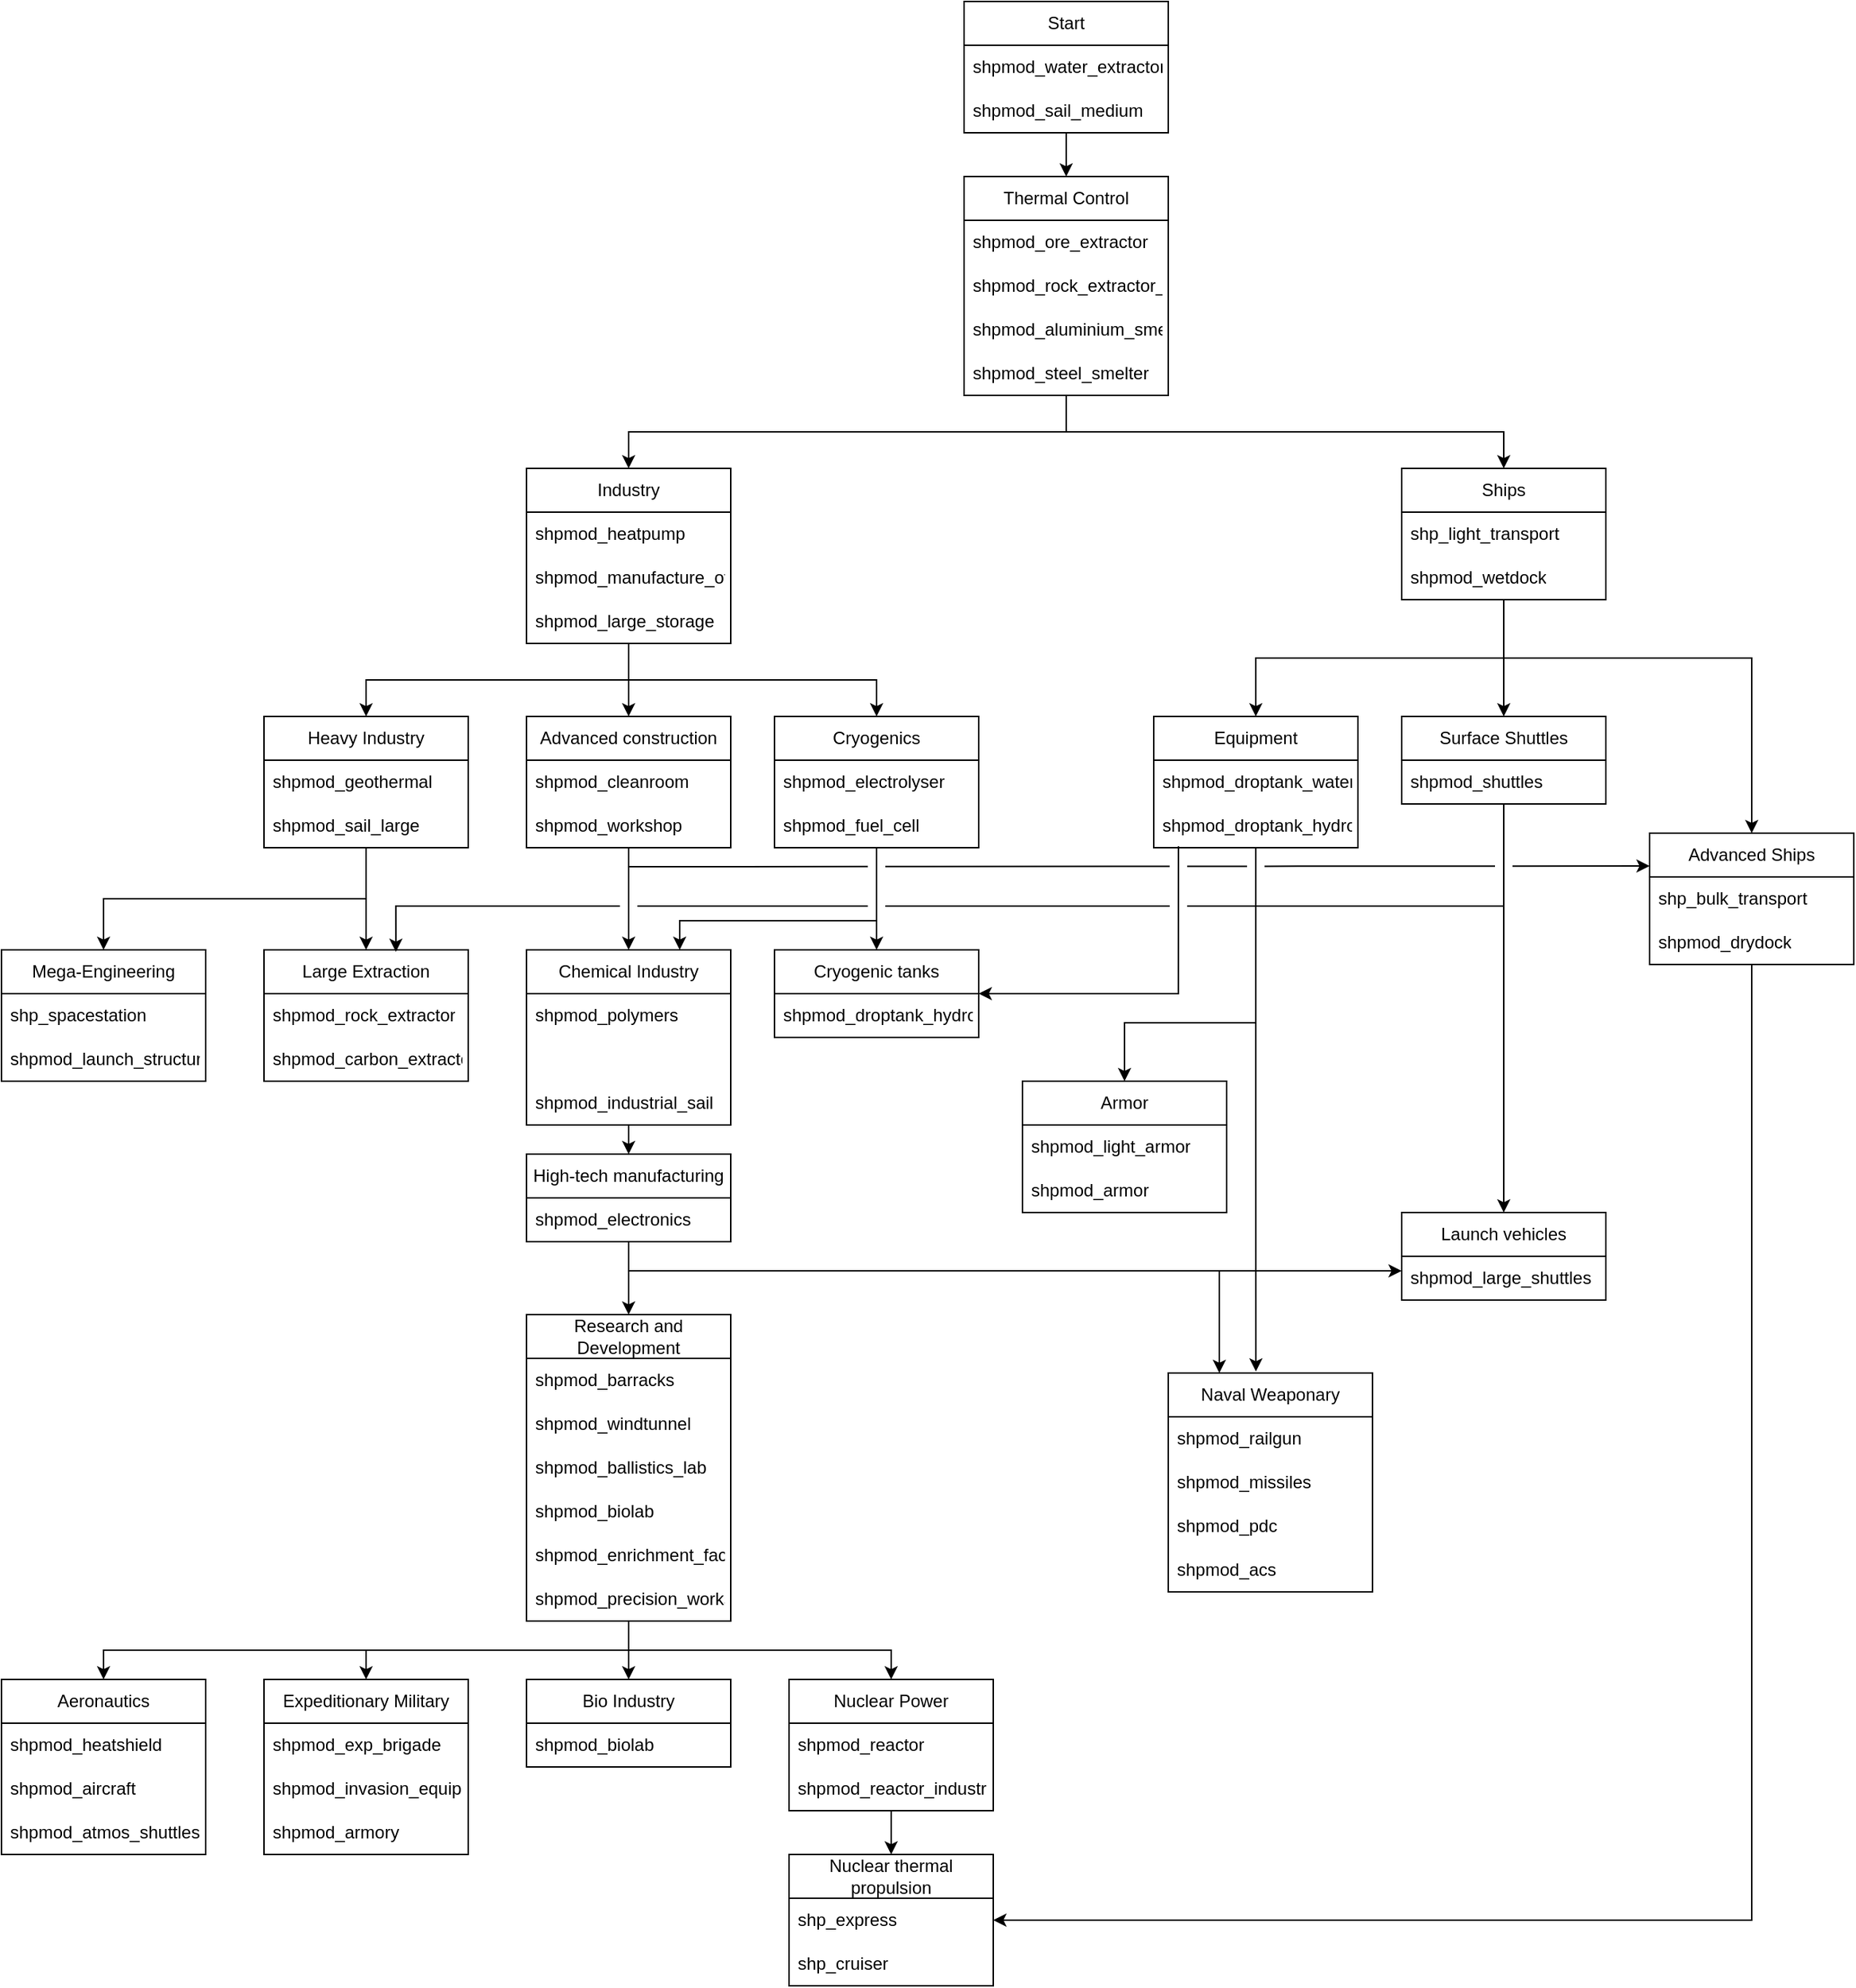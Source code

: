 <mxfile version="24.7.8">
  <diagram name="Page-1" id="sICohbgbsp6g4xrvPl1Z">
    <mxGraphModel dx="772" dy="790" grid="1" gridSize="10" guides="1" tooltips="1" connect="1" arrows="1" fold="1" page="1" pageScale="1" pageWidth="1654" pageHeight="2336" math="0" shadow="0">
      <root>
        <mxCell id="0" />
        <mxCell id="1" parent="0" />
        <mxCell id="keFB2HzAeQSh-l3yCjFL-50" style="edgeStyle=orthogonalEdgeStyle;rounded=0;orthogonalLoop=1;jettySize=auto;html=1;exitX=0.5;exitY=1;exitDx=0;exitDy=0;entryX=0.5;entryY=0;entryDx=0;entryDy=0;" parent="1" source="keFB2HzAeQSh-l3yCjFL-22" target="keFB2HzAeQSh-l3yCjFL-46" edge="1">
          <mxGeometry relative="1" as="geometry" />
        </mxCell>
        <mxCell id="keFB2HzAeQSh-l3yCjFL-109" style="edgeStyle=orthogonalEdgeStyle;rounded=0;orthogonalLoop=1;jettySize=auto;html=1;exitX=0.5;exitY=1;exitDx=0;exitDy=0;entryX=0.75;entryY=0;entryDx=0;entryDy=0;" parent="1" source="keFB2HzAeQSh-l3yCjFL-22" target="keFB2HzAeQSh-l3yCjFL-90" edge="1">
          <mxGeometry relative="1" as="geometry">
            <Array as="points">
              <mxPoint x="760" y="710" />
              <mxPoint x="625" y="710" />
            </Array>
          </mxGeometry>
        </mxCell>
        <mxCell id="keFB2HzAeQSh-l3yCjFL-81" style="edgeStyle=orthogonalEdgeStyle;rounded=0;orthogonalLoop=1;jettySize=auto;html=1;exitX=0.5;exitY=1;exitDx=0;exitDy=0;entryX=0.5;entryY=0;entryDx=0;entryDy=0;" parent="1" source="keFB2HzAeQSh-l3yCjFL-42" target="keFB2HzAeQSh-l3yCjFL-77" edge="1">
          <mxGeometry relative="1" as="geometry" />
        </mxCell>
        <mxCell id="keFB2HzAeQSh-l3yCjFL-52" style="edgeStyle=orthogonalEdgeStyle;rounded=0;orthogonalLoop=1;jettySize=auto;html=1;exitX=0.121;exitY=0.967;exitDx=0;exitDy=0;entryX=1;entryY=0.5;entryDx=0;entryDy=0;jumpStyle=gap;jumpSize=12;exitPerimeter=0;" parent="1" source="keFB2HzAeQSh-l3yCjFL-40" target="keFB2HzAeQSh-l3yCjFL-46" edge="1">
          <mxGeometry relative="1" as="geometry" />
        </mxCell>
        <mxCell id="keFB2HzAeQSh-l3yCjFL-80" style="edgeStyle=orthogonalEdgeStyle;rounded=0;orthogonalLoop=1;jettySize=auto;html=1;exitX=0.5;exitY=1;exitDx=0;exitDy=0;entryX=0.429;entryY=-0.007;entryDx=0;entryDy=0;entryPerimeter=0;" parent="1" source="keFB2HzAeQSh-l3yCjFL-37" target="keFB2HzAeQSh-l3yCjFL-67" edge="1">
          <mxGeometry relative="1" as="geometry" />
        </mxCell>
        <mxCell id="keFB2HzAeQSh-l3yCjFL-20" style="edgeStyle=orthogonalEdgeStyle;rounded=0;orthogonalLoop=1;jettySize=auto;html=1;exitX=0.5;exitY=1;exitDx=0;exitDy=0;entryX=0.5;entryY=0;entryDx=0;entryDy=0;" parent="1" source="keFB2HzAeQSh-l3yCjFL-2" target="keFB2HzAeQSh-l3yCjFL-11" edge="1">
          <mxGeometry relative="1" as="geometry" />
        </mxCell>
        <mxCell id="keFB2HzAeQSh-l3yCjFL-21" style="edgeStyle=orthogonalEdgeStyle;rounded=0;orthogonalLoop=1;jettySize=auto;html=1;exitX=0.5;exitY=1;exitDx=0;exitDy=0;entryX=0.5;entryY=0;entryDx=0;entryDy=0;" parent="1" source="keFB2HzAeQSh-l3yCjFL-2" target="keFB2HzAeQSh-l3yCjFL-16" edge="1">
          <mxGeometry relative="1" as="geometry" />
        </mxCell>
        <mxCell id="keFB2HzAeQSh-l3yCjFL-2" value="&lt;div&gt;Thermal Control&lt;/div&gt;" style="swimlane;fontStyle=0;childLayout=stackLayout;horizontal=1;startSize=30;horizontalStack=0;resizeParent=1;resizeParentMax=0;resizeLast=0;collapsible=1;marginBottom=0;whiteSpace=wrap;html=1;" parent="1" vertex="1">
          <mxGeometry x="820" y="200" width="140" height="150" as="geometry" />
        </mxCell>
        <mxCell id="keFB2HzAeQSh-l3yCjFL-3" value="shpmod_ore_extractor" style="text;strokeColor=none;fillColor=none;align=left;verticalAlign=middle;spacingLeft=4;spacingRight=4;overflow=hidden;points=[[0,0.5],[1,0.5]];portConstraint=eastwest;rotatable=0;whiteSpace=wrap;html=1;" parent="keFB2HzAeQSh-l3yCjFL-2" vertex="1">
          <mxGeometry y="30" width="140" height="30" as="geometry" />
        </mxCell>
        <mxCell id="keFB2HzAeQSh-l3yCjFL-4" value="shpmod_rock_extractor_primitive" style="text;strokeColor=none;fillColor=none;align=left;verticalAlign=middle;spacingLeft=4;spacingRight=4;overflow=hidden;points=[[0,0.5],[1,0.5]];portConstraint=eastwest;rotatable=0;whiteSpace=wrap;html=1;" parent="keFB2HzAeQSh-l3yCjFL-2" vertex="1">
          <mxGeometry y="60" width="140" height="30" as="geometry" />
        </mxCell>
        <mxCell id="keFB2HzAeQSh-l3yCjFL-5" value="shpmod_aluminium_smelter" style="text;strokeColor=none;fillColor=none;align=left;verticalAlign=middle;spacingLeft=4;spacingRight=4;overflow=hidden;points=[[0,0.5],[1,0.5]];portConstraint=eastwest;rotatable=0;whiteSpace=wrap;html=1;" parent="keFB2HzAeQSh-l3yCjFL-2" vertex="1">
          <mxGeometry y="90" width="140" height="30" as="geometry" />
        </mxCell>
        <mxCell id="keFB2HzAeQSh-l3yCjFL-15" value="shpmod_steel_smelter" style="text;strokeColor=none;fillColor=none;align=left;verticalAlign=middle;spacingLeft=4;spacingRight=4;overflow=hidden;points=[[0,0.5],[1,0.5]];portConstraint=eastwest;rotatable=0;whiteSpace=wrap;html=1;" parent="keFB2HzAeQSh-l3yCjFL-2" vertex="1">
          <mxGeometry y="120" width="140" height="30" as="geometry" />
        </mxCell>
        <mxCell id="keFB2HzAeQSh-l3yCjFL-10" style="edgeStyle=orthogonalEdgeStyle;rounded=0;orthogonalLoop=1;jettySize=auto;html=1;exitX=0.5;exitY=1;exitDx=0;exitDy=0;entryX=0.5;entryY=0;entryDx=0;entryDy=0;" parent="1" source="keFB2HzAeQSh-l3yCjFL-6" target="keFB2HzAeQSh-l3yCjFL-2" edge="1">
          <mxGeometry relative="1" as="geometry" />
        </mxCell>
        <mxCell id="keFB2HzAeQSh-l3yCjFL-6" value="Start" style="swimlane;fontStyle=0;childLayout=stackLayout;horizontal=1;startSize=30;horizontalStack=0;resizeParent=1;resizeParentMax=0;resizeLast=0;collapsible=1;marginBottom=0;whiteSpace=wrap;html=1;" parent="1" vertex="1">
          <mxGeometry x="820" y="80" width="140" height="90" as="geometry" />
        </mxCell>
        <mxCell id="keFB2HzAeQSh-l3yCjFL-7" value="shpmod_water_extractor" style="text;strokeColor=none;fillColor=none;align=left;verticalAlign=middle;spacingLeft=4;spacingRight=4;overflow=hidden;points=[[0,0.5],[1,0.5]];portConstraint=eastwest;rotatable=0;whiteSpace=wrap;html=1;" parent="keFB2HzAeQSh-l3yCjFL-6" vertex="1">
          <mxGeometry y="30" width="140" height="30" as="geometry" />
        </mxCell>
        <mxCell id="keFB2HzAeQSh-l3yCjFL-8" value="shpmod_sail_medium" style="text;strokeColor=none;fillColor=none;align=left;verticalAlign=middle;spacingLeft=4;spacingRight=4;overflow=hidden;points=[[0,0.5],[1,0.5]];portConstraint=eastwest;rotatable=0;whiteSpace=wrap;html=1;" parent="keFB2HzAeQSh-l3yCjFL-6" vertex="1">
          <mxGeometry y="60" width="140" height="30" as="geometry" />
        </mxCell>
        <mxCell id="keFB2HzAeQSh-l3yCjFL-26" style="edgeStyle=orthogonalEdgeStyle;rounded=0;orthogonalLoop=1;jettySize=auto;html=1;exitX=0.5;exitY=1;exitDx=0;exitDy=0;entryX=0.5;entryY=0;entryDx=0;entryDy=0;" parent="1" source="keFB2HzAeQSh-l3yCjFL-11" target="keFB2HzAeQSh-l3yCjFL-22" edge="1">
          <mxGeometry relative="1" as="geometry" />
        </mxCell>
        <mxCell id="keFB2HzAeQSh-l3yCjFL-31" style="edgeStyle=orthogonalEdgeStyle;rounded=0;orthogonalLoop=1;jettySize=auto;html=1;exitX=0.5;exitY=1;exitDx=0;exitDy=0;entryX=0.5;entryY=0;entryDx=0;entryDy=0;" parent="1" source="keFB2HzAeQSh-l3yCjFL-11" target="keFB2HzAeQSh-l3yCjFL-27" edge="1">
          <mxGeometry relative="1" as="geometry" />
        </mxCell>
        <mxCell id="keFB2HzAeQSh-l3yCjFL-36" style="edgeStyle=orthogonalEdgeStyle;rounded=0;orthogonalLoop=1;jettySize=auto;html=1;exitX=0.5;exitY=1;exitDx=0;exitDy=0;entryX=0.5;entryY=0;entryDx=0;entryDy=0;" parent="1" source="keFB2HzAeQSh-l3yCjFL-11" target="keFB2HzAeQSh-l3yCjFL-32" edge="1">
          <mxGeometry relative="1" as="geometry" />
        </mxCell>
        <mxCell id="keFB2HzAeQSh-l3yCjFL-11" value="Industry" style="swimlane;fontStyle=0;childLayout=stackLayout;horizontal=1;startSize=30;horizontalStack=0;resizeParent=1;resizeParentMax=0;resizeLast=0;collapsible=1;marginBottom=0;whiteSpace=wrap;html=1;" parent="1" vertex="1">
          <mxGeometry x="520" y="400" width="140" height="120" as="geometry" />
        </mxCell>
        <mxCell id="keFB2HzAeQSh-l3yCjFL-12" value="shpmod_heatpump" style="text;strokeColor=none;fillColor=none;align=left;verticalAlign=middle;spacingLeft=4;spacingRight=4;overflow=hidden;points=[[0,0.5],[1,0.5]];portConstraint=eastwest;rotatable=0;whiteSpace=wrap;html=1;" parent="keFB2HzAeQSh-l3yCjFL-11" vertex="1">
          <mxGeometry y="30" width="140" height="30" as="geometry" />
        </mxCell>
        <mxCell id="keFB2HzAeQSh-l3yCjFL-13" value="shpmod_manufacture_offices" style="text;strokeColor=none;fillColor=none;align=left;verticalAlign=middle;spacingLeft=4;spacingRight=4;overflow=hidden;points=[[0,0.5],[1,0.5]];portConstraint=eastwest;rotatable=0;whiteSpace=wrap;html=1;" parent="keFB2HzAeQSh-l3yCjFL-11" vertex="1">
          <mxGeometry y="60" width="140" height="30" as="geometry" />
        </mxCell>
        <mxCell id="keFB2HzAeQSh-l3yCjFL-14" value="shpmod_large_storage" style="text;strokeColor=none;fillColor=none;align=left;verticalAlign=middle;spacingLeft=4;spacingRight=4;overflow=hidden;points=[[0,0.5],[1,0.5]];portConstraint=eastwest;rotatable=0;whiteSpace=wrap;html=1;" parent="keFB2HzAeQSh-l3yCjFL-11" vertex="1">
          <mxGeometry y="90" width="140" height="30" as="geometry" />
        </mxCell>
        <mxCell id="keFB2HzAeQSh-l3yCjFL-41" style="edgeStyle=orthogonalEdgeStyle;rounded=0;orthogonalLoop=1;jettySize=auto;html=1;exitX=0.5;exitY=1;exitDx=0;exitDy=0;entryX=0.5;entryY=0;entryDx=0;entryDy=0;" parent="1" source="keFB2HzAeQSh-l3yCjFL-16" target="keFB2HzAeQSh-l3yCjFL-37" edge="1">
          <mxGeometry relative="1" as="geometry" />
        </mxCell>
        <mxCell id="keFB2HzAeQSh-l3yCjFL-45" style="edgeStyle=orthogonalEdgeStyle;rounded=0;orthogonalLoop=1;jettySize=auto;html=1;exitX=0.5;exitY=1;exitDx=0;exitDy=0;entryX=0.5;entryY=0;entryDx=0;entryDy=0;" parent="1" source="keFB2HzAeQSh-l3yCjFL-16" target="keFB2HzAeQSh-l3yCjFL-42" edge="1">
          <mxGeometry relative="1" as="geometry" />
        </mxCell>
        <mxCell id="keFB2HzAeQSh-l3yCjFL-56" style="edgeStyle=orthogonalEdgeStyle;rounded=0;orthogonalLoop=1;jettySize=auto;html=1;exitX=0.5;exitY=1;exitDx=0;exitDy=0;entryX=0.5;entryY=0;entryDx=0;entryDy=0;" parent="1" source="keFB2HzAeQSh-l3yCjFL-16" target="keFB2HzAeQSh-l3yCjFL-53" edge="1">
          <mxGeometry relative="1" as="geometry">
            <Array as="points">
              <mxPoint x="1190" y="530" />
              <mxPoint x="1360" y="530" />
            </Array>
          </mxGeometry>
        </mxCell>
        <mxCell id="keFB2HzAeQSh-l3yCjFL-16" value="Ships" style="swimlane;fontStyle=0;childLayout=stackLayout;horizontal=1;startSize=30;horizontalStack=0;resizeParent=1;resizeParentMax=0;resizeLast=0;collapsible=1;marginBottom=0;whiteSpace=wrap;html=1;" parent="1" vertex="1">
          <mxGeometry x="1120" y="400" width="140" height="90" as="geometry" />
        </mxCell>
        <mxCell id="keFB2HzAeQSh-l3yCjFL-17" value="shp_light_transport" style="text;strokeColor=none;fillColor=none;align=left;verticalAlign=middle;spacingLeft=4;spacingRight=4;overflow=hidden;points=[[0,0.5],[1,0.5]];portConstraint=eastwest;rotatable=0;whiteSpace=wrap;html=1;" parent="keFB2HzAeQSh-l3yCjFL-16" vertex="1">
          <mxGeometry y="30" width="140" height="30" as="geometry" />
        </mxCell>
        <mxCell id="keFB2HzAeQSh-l3yCjFL-18" value="shpmod_wetdock" style="text;strokeColor=none;fillColor=none;align=left;verticalAlign=middle;spacingLeft=4;spacingRight=4;overflow=hidden;points=[[0,0.5],[1,0.5]];portConstraint=eastwest;rotatable=0;whiteSpace=wrap;html=1;" parent="keFB2HzAeQSh-l3yCjFL-16" vertex="1">
          <mxGeometry y="60" width="140" height="30" as="geometry" />
        </mxCell>
        <mxCell id="keFB2HzAeQSh-l3yCjFL-22" value="Cryogenics" style="swimlane;fontStyle=0;childLayout=stackLayout;horizontal=1;startSize=30;horizontalStack=0;resizeParent=1;resizeParentMax=0;resizeLast=0;collapsible=1;marginBottom=0;whiteSpace=wrap;html=1;" parent="1" vertex="1">
          <mxGeometry x="690" y="570" width="140" height="90" as="geometry" />
        </mxCell>
        <mxCell id="keFB2HzAeQSh-l3yCjFL-23" value="shpmod_electrolyser" style="text;strokeColor=none;fillColor=none;align=left;verticalAlign=middle;spacingLeft=4;spacingRight=4;overflow=hidden;points=[[0,0.5],[1,0.5]];portConstraint=eastwest;rotatable=0;whiteSpace=wrap;html=1;" parent="keFB2HzAeQSh-l3yCjFL-22" vertex="1">
          <mxGeometry y="30" width="140" height="30" as="geometry" />
        </mxCell>
        <mxCell id="keFB2HzAeQSh-l3yCjFL-24" value="shpmod_fuel_cell" style="text;strokeColor=none;fillColor=none;align=left;verticalAlign=middle;spacingLeft=4;spacingRight=4;overflow=hidden;points=[[0,0.5],[1,0.5]];portConstraint=eastwest;rotatable=0;whiteSpace=wrap;html=1;" parent="keFB2HzAeQSh-l3yCjFL-22" vertex="1">
          <mxGeometry y="60" width="140" height="30" as="geometry" />
        </mxCell>
        <mxCell id="keFB2HzAeQSh-l3yCjFL-95" style="edgeStyle=orthogonalEdgeStyle;rounded=0;orthogonalLoop=1;jettySize=auto;html=1;exitX=0.5;exitY=1;exitDx=0;exitDy=0;" parent="1" source="keFB2HzAeQSh-l3yCjFL-27" target="keFB2HzAeQSh-l3yCjFL-90" edge="1">
          <mxGeometry relative="1" as="geometry" />
        </mxCell>
        <mxCell id="keFB2HzAeQSh-l3yCjFL-110" style="edgeStyle=orthogonalEdgeStyle;rounded=0;orthogonalLoop=1;jettySize=auto;html=1;exitX=0.5;exitY=1;exitDx=0;exitDy=0;entryX=0;entryY=0.25;entryDx=0;entryDy=0;jumpSize=12;jumpStyle=gap;" parent="1" source="keFB2HzAeQSh-l3yCjFL-27" target="keFB2HzAeQSh-l3yCjFL-53" edge="1">
          <mxGeometry relative="1" as="geometry">
            <Array as="points">
              <mxPoint x="590" y="673" />
              <mxPoint x="975" y="673" />
            </Array>
          </mxGeometry>
        </mxCell>
        <mxCell id="keFB2HzAeQSh-l3yCjFL-27" value="Advanced construction" style="swimlane;fontStyle=0;childLayout=stackLayout;horizontal=1;startSize=30;horizontalStack=0;resizeParent=1;resizeParentMax=0;resizeLast=0;collapsible=1;marginBottom=0;whiteSpace=wrap;html=1;" parent="1" vertex="1">
          <mxGeometry x="520" y="570" width="140" height="90" as="geometry" />
        </mxCell>
        <mxCell id="keFB2HzAeQSh-l3yCjFL-28" value="shpmod_cleanroom" style="text;strokeColor=none;fillColor=none;align=left;verticalAlign=middle;spacingLeft=4;spacingRight=4;overflow=hidden;points=[[0,0.5],[1,0.5]];portConstraint=eastwest;rotatable=0;whiteSpace=wrap;html=1;" parent="keFB2HzAeQSh-l3yCjFL-27" vertex="1">
          <mxGeometry y="30" width="140" height="30" as="geometry" />
        </mxCell>
        <mxCell id="keFB2HzAeQSh-l3yCjFL-29" value="shpmod_workshop" style="text;strokeColor=none;fillColor=none;align=left;verticalAlign=middle;spacingLeft=4;spacingRight=4;overflow=hidden;points=[[0,0.5],[1,0.5]];portConstraint=eastwest;rotatable=0;whiteSpace=wrap;html=1;" parent="keFB2HzAeQSh-l3yCjFL-27" vertex="1">
          <mxGeometry y="60" width="140" height="30" as="geometry" />
        </mxCell>
        <mxCell id="keFB2HzAeQSh-l3yCjFL-102" style="edgeStyle=orthogonalEdgeStyle;rounded=0;orthogonalLoop=1;jettySize=auto;html=1;exitX=0.5;exitY=1;exitDx=0;exitDy=0;entryX=0.5;entryY=0;entryDx=0;entryDy=0;" parent="1" source="keFB2HzAeQSh-l3yCjFL-32" target="keFB2HzAeQSh-l3yCjFL-99" edge="1">
          <mxGeometry relative="1" as="geometry" />
        </mxCell>
        <mxCell id="keFB2HzAeQSh-l3yCjFL-106" style="edgeStyle=orthogonalEdgeStyle;rounded=0;orthogonalLoop=1;jettySize=auto;html=1;exitX=0.5;exitY=1;exitDx=0;exitDy=0;entryX=0.5;entryY=0;entryDx=0;entryDy=0;" parent="1" source="keFB2HzAeQSh-l3yCjFL-32" target="keFB2HzAeQSh-l3yCjFL-103" edge="1">
          <mxGeometry relative="1" as="geometry" />
        </mxCell>
        <mxCell id="keFB2HzAeQSh-l3yCjFL-32" value="Heavy Industry" style="swimlane;fontStyle=0;childLayout=stackLayout;horizontal=1;startSize=30;horizontalStack=0;resizeParent=1;resizeParentMax=0;resizeLast=0;collapsible=1;marginBottom=0;whiteSpace=wrap;html=1;" parent="1" vertex="1">
          <mxGeometry x="340" y="570" width="140" height="90" as="geometry" />
        </mxCell>
        <mxCell id="keFB2HzAeQSh-l3yCjFL-33" value="shpmod_geothermal" style="text;strokeColor=none;fillColor=none;align=left;verticalAlign=middle;spacingLeft=4;spacingRight=4;overflow=hidden;points=[[0,0.5],[1,0.5]];portConstraint=eastwest;rotatable=0;whiteSpace=wrap;html=1;" parent="keFB2HzAeQSh-l3yCjFL-32" vertex="1">
          <mxGeometry y="30" width="140" height="30" as="geometry" />
        </mxCell>
        <mxCell id="keFB2HzAeQSh-l3yCjFL-34" value="shpmod_sail_large" style="text;strokeColor=none;fillColor=none;align=left;verticalAlign=middle;spacingLeft=4;spacingRight=4;overflow=hidden;points=[[0,0.5],[1,0.5]];portConstraint=eastwest;rotatable=0;whiteSpace=wrap;html=1;" parent="keFB2HzAeQSh-l3yCjFL-32" vertex="1">
          <mxGeometry y="60" width="140" height="30" as="geometry" />
        </mxCell>
        <mxCell id="keFB2HzAeQSh-l3yCjFL-37" value="Equipment" style="swimlane;fontStyle=0;childLayout=stackLayout;horizontal=1;startSize=30;horizontalStack=0;resizeParent=1;resizeParentMax=0;resizeLast=0;collapsible=1;marginBottom=0;whiteSpace=wrap;html=1;" parent="1" vertex="1">
          <mxGeometry x="950" y="570" width="140" height="90" as="geometry">
            <mxRectangle x="610" y="590" width="100" height="30" as="alternateBounds" />
          </mxGeometry>
        </mxCell>
        <mxCell id="keFB2HzAeQSh-l3yCjFL-38" value="shpmod_droptank_water" style="text;strokeColor=none;fillColor=none;align=left;verticalAlign=middle;spacingLeft=4;spacingRight=4;overflow=hidden;points=[[0,0.5],[1,0.5]];portConstraint=eastwest;rotatable=0;whiteSpace=wrap;html=1;" parent="keFB2HzAeQSh-l3yCjFL-37" vertex="1">
          <mxGeometry y="30" width="140" height="30" as="geometry" />
        </mxCell>
        <mxCell id="keFB2HzAeQSh-l3yCjFL-40" value="shpmod_droptank_hydrogen" style="text;strokeColor=none;fillColor=none;align=left;verticalAlign=middle;spacingLeft=4;spacingRight=4;overflow=hidden;points=[[0,0.5],[1,0.5]];portConstraint=eastwest;rotatable=0;whiteSpace=wrap;html=1;" parent="keFB2HzAeQSh-l3yCjFL-37" vertex="1">
          <mxGeometry y="60" width="140" height="30" as="geometry" />
        </mxCell>
        <mxCell id="keFB2HzAeQSh-l3yCjFL-42" value="Surface Shuttles" style="swimlane;fontStyle=0;childLayout=stackLayout;horizontal=1;startSize=30;horizontalStack=0;resizeParent=1;resizeParentMax=0;resizeLast=0;collapsible=1;marginBottom=0;whiteSpace=wrap;html=1;" parent="1" vertex="1">
          <mxGeometry x="1120" y="570" width="140" height="60" as="geometry" />
        </mxCell>
        <mxCell id="keFB2HzAeQSh-l3yCjFL-43" value="shpmod_shuttles" style="text;strokeColor=none;fillColor=none;align=left;verticalAlign=middle;spacingLeft=4;spacingRight=4;overflow=hidden;points=[[0,0.5],[1,0.5]];portConstraint=eastwest;rotatable=0;whiteSpace=wrap;html=1;" parent="keFB2HzAeQSh-l3yCjFL-42" vertex="1">
          <mxGeometry y="30" width="140" height="30" as="geometry" />
        </mxCell>
        <mxCell id="keFB2HzAeQSh-l3yCjFL-46" value="Cryogenic tanks" style="swimlane;fontStyle=0;childLayout=stackLayout;horizontal=1;startSize=30;horizontalStack=0;resizeParent=1;resizeParentMax=0;resizeLast=0;collapsible=1;marginBottom=0;whiteSpace=wrap;html=1;" parent="1" vertex="1">
          <mxGeometry x="690" y="730" width="140" height="60" as="geometry" />
        </mxCell>
        <mxCell id="keFB2HzAeQSh-l3yCjFL-49" value="shpmod_droptank_hydrogen" style="text;strokeColor=none;fillColor=none;align=left;verticalAlign=middle;spacingLeft=4;spacingRight=4;overflow=hidden;points=[[0,0.5],[1,0.5]];portConstraint=eastwest;rotatable=0;whiteSpace=wrap;html=1;" parent="keFB2HzAeQSh-l3yCjFL-46" vertex="1">
          <mxGeometry y="30" width="140" height="30" as="geometry" />
        </mxCell>
        <mxCell id="keFB2HzAeQSh-l3yCjFL-137" style="edgeStyle=orthogonalEdgeStyle;rounded=0;orthogonalLoop=1;jettySize=auto;html=1;exitX=0.5;exitY=1;exitDx=0;exitDy=0;entryX=1;entryY=0.5;entryDx=0;entryDy=0;" parent="1" source="keFB2HzAeQSh-l3yCjFL-53" target="keFB2HzAeQSh-l3yCjFL-113" edge="1">
          <mxGeometry relative="1" as="geometry">
            <mxPoint x="1310" y="1071.791" as="targetPoint" />
          </mxGeometry>
        </mxCell>
        <mxCell id="keFB2HzAeQSh-l3yCjFL-53" value="Advanced Ships" style="swimlane;fontStyle=0;childLayout=stackLayout;horizontal=1;startSize=30;horizontalStack=0;resizeParent=1;resizeParentMax=0;resizeLast=0;collapsible=1;marginBottom=0;whiteSpace=wrap;html=1;" parent="1" vertex="1">
          <mxGeometry x="1290" y="650" width="140" height="90" as="geometry" />
        </mxCell>
        <mxCell id="keFB2HzAeQSh-l3yCjFL-54" value="shp_bulk_transport" style="text;strokeColor=none;fillColor=none;align=left;verticalAlign=middle;spacingLeft=4;spacingRight=4;overflow=hidden;points=[[0,0.5],[1,0.5]];portConstraint=eastwest;rotatable=0;whiteSpace=wrap;html=1;" parent="keFB2HzAeQSh-l3yCjFL-53" vertex="1">
          <mxGeometry y="30" width="140" height="30" as="geometry" />
        </mxCell>
        <mxCell id="keFB2HzAeQSh-l3yCjFL-55" value="shpmod_drydock" style="text;strokeColor=none;fillColor=none;align=left;verticalAlign=middle;spacingLeft=4;spacingRight=4;overflow=hidden;points=[[0,0.5],[1,0.5]];portConstraint=eastwest;rotatable=0;whiteSpace=wrap;html=1;" parent="keFB2HzAeQSh-l3yCjFL-53" vertex="1">
          <mxGeometry y="60" width="140" height="30" as="geometry" />
        </mxCell>
        <mxCell id="keFB2HzAeQSh-l3yCjFL-58" value="Aeronautics" style="swimlane;fontStyle=0;childLayout=stackLayout;horizontal=1;startSize=30;horizontalStack=0;resizeParent=1;resizeParentMax=0;resizeLast=0;collapsible=1;marginBottom=0;whiteSpace=wrap;html=1;" parent="1" vertex="1">
          <mxGeometry x="160" y="1230" width="140" height="120" as="geometry" />
        </mxCell>
        <mxCell id="keFB2HzAeQSh-l3yCjFL-59" value="shpmod_heatshield" style="text;strokeColor=none;fillColor=none;align=left;verticalAlign=middle;spacingLeft=4;spacingRight=4;overflow=hidden;points=[[0,0.5],[1,0.5]];portConstraint=eastwest;rotatable=0;whiteSpace=wrap;html=1;" parent="keFB2HzAeQSh-l3yCjFL-58" vertex="1">
          <mxGeometry y="30" width="140" height="30" as="geometry" />
        </mxCell>
        <mxCell id="keFB2HzAeQSh-l3yCjFL-60" value="shpmod_aircraft" style="text;strokeColor=none;fillColor=none;align=left;verticalAlign=middle;spacingLeft=4;spacingRight=4;overflow=hidden;points=[[0,0.5],[1,0.5]];portConstraint=eastwest;rotatable=0;whiteSpace=wrap;html=1;" parent="keFB2HzAeQSh-l3yCjFL-58" vertex="1">
          <mxGeometry y="60" width="140" height="30" as="geometry" />
        </mxCell>
        <mxCell id="keFB2HzAeQSh-l3yCjFL-62" value="shpmod_atmos_shuttles" style="text;strokeColor=none;fillColor=none;align=left;verticalAlign=middle;spacingLeft=4;spacingRight=4;overflow=hidden;points=[[0,0.5],[1,0.5]];portConstraint=eastwest;rotatable=0;whiteSpace=wrap;html=1;" parent="keFB2HzAeQSh-l3yCjFL-58" vertex="1">
          <mxGeometry y="90" width="140" height="30" as="geometry" />
        </mxCell>
        <mxCell id="keFB2HzAeQSh-l3yCjFL-63" value="Expeditionary Military" style="swimlane;fontStyle=0;childLayout=stackLayout;horizontal=1;startSize=30;horizontalStack=0;resizeParent=1;resizeParentMax=0;resizeLast=0;collapsible=1;marginBottom=0;whiteSpace=wrap;html=1;" parent="1" vertex="1">
          <mxGeometry x="340" y="1230" width="140" height="120" as="geometry" />
        </mxCell>
        <mxCell id="keFB2HzAeQSh-l3yCjFL-64" value="shpmod_exp_brigade" style="text;strokeColor=none;fillColor=none;align=left;verticalAlign=middle;spacingLeft=4;spacingRight=4;overflow=hidden;points=[[0,0.5],[1,0.5]];portConstraint=eastwest;rotatable=0;whiteSpace=wrap;html=1;" parent="keFB2HzAeQSh-l3yCjFL-63" vertex="1">
          <mxGeometry y="30" width="140" height="30" as="geometry" />
        </mxCell>
        <mxCell id="keFB2HzAeQSh-l3yCjFL-65" value="shpmod_invasion_equipment" style="text;strokeColor=none;fillColor=none;align=left;verticalAlign=middle;spacingLeft=4;spacingRight=4;overflow=hidden;points=[[0,0.5],[1,0.5]];portConstraint=eastwest;rotatable=0;whiteSpace=wrap;html=1;" parent="keFB2HzAeQSh-l3yCjFL-63" vertex="1">
          <mxGeometry y="60" width="140" height="30" as="geometry" />
        </mxCell>
        <mxCell id="keFB2HzAeQSh-l3yCjFL-66" value="shpmod_armory" style="text;strokeColor=none;fillColor=none;align=left;verticalAlign=middle;spacingLeft=4;spacingRight=4;overflow=hidden;points=[[0,0.5],[1,0.5]];portConstraint=eastwest;rotatable=0;whiteSpace=wrap;html=1;" parent="keFB2HzAeQSh-l3yCjFL-63" vertex="1">
          <mxGeometry y="90" width="140" height="30" as="geometry" />
        </mxCell>
        <mxCell id="keFB2HzAeQSh-l3yCjFL-67" value="Naval Weaponary" style="swimlane;fontStyle=0;childLayout=stackLayout;horizontal=1;startSize=30;horizontalStack=0;resizeParent=1;resizeParentMax=0;resizeLast=0;collapsible=1;marginBottom=0;whiteSpace=wrap;html=1;" parent="1" vertex="1">
          <mxGeometry x="960" y="1020" width="140" height="150" as="geometry" />
        </mxCell>
        <mxCell id="keFB2HzAeQSh-l3yCjFL-68" value="shpmod_railgun" style="text;strokeColor=none;fillColor=none;align=left;verticalAlign=middle;spacingLeft=4;spacingRight=4;overflow=hidden;points=[[0,0.5],[1,0.5]];portConstraint=eastwest;rotatable=0;whiteSpace=wrap;html=1;" parent="keFB2HzAeQSh-l3yCjFL-67" vertex="1">
          <mxGeometry y="30" width="140" height="30" as="geometry" />
        </mxCell>
        <mxCell id="keFB2HzAeQSh-l3yCjFL-69" value="shpmod_missiles" style="text;strokeColor=none;fillColor=none;align=left;verticalAlign=middle;spacingLeft=4;spacingRight=4;overflow=hidden;points=[[0,0.5],[1,0.5]];portConstraint=eastwest;rotatable=0;whiteSpace=wrap;html=1;" parent="keFB2HzAeQSh-l3yCjFL-67" vertex="1">
          <mxGeometry y="60" width="140" height="30" as="geometry" />
        </mxCell>
        <mxCell id="keFB2HzAeQSh-l3yCjFL-70" value="shpmod_pdc" style="text;strokeColor=none;fillColor=none;align=left;verticalAlign=middle;spacingLeft=4;spacingRight=4;overflow=hidden;points=[[0,0.5],[1,0.5]];portConstraint=eastwest;rotatable=0;whiteSpace=wrap;html=1;" parent="keFB2HzAeQSh-l3yCjFL-67" vertex="1">
          <mxGeometry y="90" width="140" height="30" as="geometry" />
        </mxCell>
        <mxCell id="keFB2HzAeQSh-l3yCjFL-71" value="shpmod_acs" style="text;strokeColor=none;fillColor=none;align=left;verticalAlign=middle;spacingLeft=4;spacingRight=4;overflow=hidden;points=[[0,0.5],[1,0.5]];portConstraint=eastwest;rotatable=0;whiteSpace=wrap;html=1;" parent="keFB2HzAeQSh-l3yCjFL-67" vertex="1">
          <mxGeometry y="120" width="140" height="30" as="geometry" />
        </mxCell>
        <mxCell id="keFB2HzAeQSh-l3yCjFL-72" value="Armor" style="swimlane;fontStyle=0;childLayout=stackLayout;horizontal=1;startSize=30;horizontalStack=0;resizeParent=1;resizeParentMax=0;resizeLast=0;collapsible=1;marginBottom=0;whiteSpace=wrap;html=1;" parent="1" vertex="1">
          <mxGeometry x="860" y="820" width="140" height="90" as="geometry" />
        </mxCell>
        <mxCell id="keFB2HzAeQSh-l3yCjFL-73" value="shpmod_light_armor" style="text;strokeColor=none;fillColor=none;align=left;verticalAlign=middle;spacingLeft=4;spacingRight=4;overflow=hidden;points=[[0,0.5],[1,0.5]];portConstraint=eastwest;rotatable=0;whiteSpace=wrap;html=1;" parent="keFB2HzAeQSh-l3yCjFL-72" vertex="1">
          <mxGeometry y="30" width="140" height="30" as="geometry" />
        </mxCell>
        <mxCell id="keFB2HzAeQSh-l3yCjFL-74" value="shpmod_armor" style="text;strokeColor=none;fillColor=none;align=left;verticalAlign=middle;spacingLeft=4;spacingRight=4;overflow=hidden;points=[[0,0.5],[1,0.5]];portConstraint=eastwest;rotatable=0;whiteSpace=wrap;html=1;" parent="keFB2HzAeQSh-l3yCjFL-72" vertex="1">
          <mxGeometry y="60" width="140" height="30" as="geometry" />
        </mxCell>
        <mxCell id="keFB2HzAeQSh-l3yCjFL-77" value="Launch vehicles" style="swimlane;fontStyle=0;childLayout=stackLayout;horizontal=1;startSize=30;horizontalStack=0;resizeParent=1;resizeParentMax=0;resizeLast=0;collapsible=1;marginBottom=0;whiteSpace=wrap;html=1;" parent="1" vertex="1">
          <mxGeometry x="1120" y="910" width="140" height="60" as="geometry" />
        </mxCell>
        <mxCell id="keFB2HzAeQSh-l3yCjFL-78" value="shpmod_large_shuttles" style="text;strokeColor=none;fillColor=none;align=left;verticalAlign=middle;spacingLeft=4;spacingRight=4;overflow=hidden;points=[[0,0.5],[1,0.5]];portConstraint=eastwest;rotatable=0;whiteSpace=wrap;html=1;" parent="keFB2HzAeQSh-l3yCjFL-77" vertex="1">
          <mxGeometry y="30" width="140" height="30" as="geometry" />
        </mxCell>
        <mxCell id="keFB2HzAeQSh-l3yCjFL-98" style="edgeStyle=orthogonalEdgeStyle;rounded=0;orthogonalLoop=1;jettySize=auto;html=1;exitX=0.5;exitY=1;exitDx=0;exitDy=0;" parent="1" source="keFB2HzAeQSh-l3yCjFL-86" target="keFB2HzAeQSh-l3yCjFL-77" edge="1">
          <mxGeometry relative="1" as="geometry">
            <Array as="points">
              <mxPoint x="590" y="950" />
            </Array>
          </mxGeometry>
        </mxCell>
        <mxCell id="keFB2HzAeQSh-l3yCjFL-111" style="edgeStyle=orthogonalEdgeStyle;rounded=0;orthogonalLoop=1;jettySize=auto;html=1;exitX=0.5;exitY=1;exitDx=0;exitDy=0;entryX=0.25;entryY=0;entryDx=0;entryDy=0;" parent="1" source="keFB2HzAeQSh-l3yCjFL-86" target="keFB2HzAeQSh-l3yCjFL-67" edge="1">
          <mxGeometry relative="1" as="geometry">
            <Array as="points">
              <mxPoint x="590" y="950" />
              <mxPoint x="995" y="950" />
            </Array>
          </mxGeometry>
        </mxCell>
        <mxCell id="keFB2HzAeQSh-l3yCjFL-123" style="edgeStyle=orthogonalEdgeStyle;rounded=0;orthogonalLoop=1;jettySize=auto;html=1;exitX=0.5;exitY=1;exitDx=0;exitDy=0;entryX=0.5;entryY=0;entryDx=0;entryDy=0;" parent="1" source="keFB2HzAeQSh-l3yCjFL-86" target="keFB2HzAeQSh-l3yCjFL-115" edge="1">
          <mxGeometry relative="1" as="geometry" />
        </mxCell>
        <mxCell id="keFB2HzAeQSh-l3yCjFL-86" value="High-tech manufacturing" style="swimlane;fontStyle=0;childLayout=stackLayout;horizontal=1;startSize=30;horizontalStack=0;resizeParent=1;resizeParentMax=0;resizeLast=0;collapsible=1;marginBottom=0;whiteSpace=wrap;html=1;" parent="1" vertex="1">
          <mxGeometry x="520" y="870" width="140" height="60" as="geometry" />
        </mxCell>
        <mxCell id="keFB2HzAeQSh-l3yCjFL-89" value="&lt;div&gt;shpmod_electronics&lt;/div&gt;" style="text;strokeColor=none;fillColor=none;align=left;verticalAlign=middle;spacingLeft=4;spacingRight=4;overflow=hidden;points=[[0,0.5],[1,0.5]];portConstraint=eastwest;rotatable=0;whiteSpace=wrap;html=1;" parent="keFB2HzAeQSh-l3yCjFL-86" vertex="1">
          <mxGeometry y="30" width="140" height="30" as="geometry" />
        </mxCell>
        <mxCell id="keFB2HzAeQSh-l3yCjFL-97" style="edgeStyle=orthogonalEdgeStyle;rounded=0;orthogonalLoop=1;jettySize=auto;html=1;exitX=0.5;exitY=1;exitDx=0;exitDy=0;entryX=0.5;entryY=0;entryDx=0;entryDy=0;" parent="1" source="keFB2HzAeQSh-l3yCjFL-90" target="keFB2HzAeQSh-l3yCjFL-86" edge="1">
          <mxGeometry relative="1" as="geometry" />
        </mxCell>
        <mxCell id="keFB2HzAeQSh-l3yCjFL-90" value="Chemical Industry" style="swimlane;fontStyle=0;childLayout=stackLayout;horizontal=1;startSize=30;horizontalStack=0;resizeParent=1;resizeParentMax=0;resizeLast=0;collapsible=1;marginBottom=0;whiteSpace=wrap;html=1;" parent="1" vertex="1">
          <mxGeometry x="520" y="730" width="140" height="120" as="geometry" />
        </mxCell>
        <mxCell id="keFB2HzAeQSh-l3yCjFL-91" value="shpmod_polymers" style="text;strokeColor=none;fillColor=none;align=left;verticalAlign=middle;spacingLeft=4;spacingRight=4;overflow=hidden;points=[[0,0.5],[1,0.5]];portConstraint=eastwest;rotatable=0;whiteSpace=wrap;html=1;" parent="keFB2HzAeQSh-l3yCjFL-90" vertex="1">
          <mxGeometry y="30" width="140" height="30" as="geometry" />
        </mxCell>
        <mxCell id="keFB2HzAeQSh-l3yCjFL-94" value="&lt;div style=&quot;line-height: 19px;&quot;&gt;&lt;span style=&quot;white-space: pre;&quot;&gt;&lt;font style=&quot;&quot; color=&quot;#ffffff&quot;&gt;shpmod_carbon_splitter&lt;/font&gt;&lt;/span&gt;&lt;br&gt;&lt;/div&gt;" style="text;strokeColor=none;fillColor=none;align=left;verticalAlign=middle;spacingLeft=4;spacingRight=4;overflow=hidden;points=[[0,0.5],[1,0.5]];portConstraint=eastwest;rotatable=0;whiteSpace=wrap;html=1;" parent="keFB2HzAeQSh-l3yCjFL-90" vertex="1">
          <mxGeometry y="60" width="140" height="30" as="geometry" />
        </mxCell>
        <mxCell id="keFB2HzAeQSh-l3yCjFL-140" value="shpmod_industrial_sail" style="text;strokeColor=none;fillColor=none;align=left;verticalAlign=middle;spacingLeft=4;spacingRight=4;overflow=hidden;points=[[0,0.5],[1,0.5]];portConstraint=eastwest;rotatable=0;whiteSpace=wrap;html=1;" parent="keFB2HzAeQSh-l3yCjFL-90" vertex="1">
          <mxGeometry y="90" width="140" height="30" as="geometry" />
        </mxCell>
        <mxCell id="keFB2HzAeQSh-l3yCjFL-99" value="Mega-Engineering" style="swimlane;fontStyle=0;childLayout=stackLayout;horizontal=1;startSize=30;horizontalStack=0;resizeParent=1;resizeParentMax=0;resizeLast=0;collapsible=1;marginBottom=0;whiteSpace=wrap;html=1;" parent="1" vertex="1">
          <mxGeometry x="160" y="730" width="140" height="90" as="geometry" />
        </mxCell>
        <mxCell id="keFB2HzAeQSh-l3yCjFL-100" value="shp_spacestation" style="text;strokeColor=none;fillColor=none;align=left;verticalAlign=middle;spacingLeft=4;spacingRight=4;overflow=hidden;points=[[0,0.5],[1,0.5]];portConstraint=eastwest;rotatable=0;whiteSpace=wrap;html=1;" parent="keFB2HzAeQSh-l3yCjFL-99" vertex="1">
          <mxGeometry y="30" width="140" height="30" as="geometry" />
        </mxCell>
        <mxCell id="keFB2HzAeQSh-l3yCjFL-101" value="shpmod_launch_structure" style="text;strokeColor=none;fillColor=none;align=left;verticalAlign=middle;spacingLeft=4;spacingRight=4;overflow=hidden;points=[[0,0.5],[1,0.5]];portConstraint=eastwest;rotatable=0;whiteSpace=wrap;html=1;" parent="keFB2HzAeQSh-l3yCjFL-99" vertex="1">
          <mxGeometry y="60" width="140" height="30" as="geometry" />
        </mxCell>
        <mxCell id="keFB2HzAeQSh-l3yCjFL-103" value="Large Extraction" style="swimlane;fontStyle=0;childLayout=stackLayout;horizontal=1;startSize=30;horizontalStack=0;resizeParent=1;resizeParentMax=0;resizeLast=0;collapsible=1;marginBottom=0;whiteSpace=wrap;html=1;" parent="1" vertex="1">
          <mxGeometry x="340" y="730" width="140" height="90" as="geometry" />
        </mxCell>
        <mxCell id="keFB2HzAeQSh-l3yCjFL-104" value="shpmod_rock_extractor" style="text;strokeColor=none;fillColor=none;align=left;verticalAlign=middle;spacingLeft=4;spacingRight=4;overflow=hidden;points=[[0,0.5],[1,0.5]];portConstraint=eastwest;rotatable=0;whiteSpace=wrap;html=1;" parent="keFB2HzAeQSh-l3yCjFL-103" vertex="1">
          <mxGeometry y="30" width="140" height="30" as="geometry" />
        </mxCell>
        <mxCell id="keFB2HzAeQSh-l3yCjFL-105" value="shpmod_carbon_extractor" style="text;strokeColor=none;fillColor=none;align=left;verticalAlign=middle;spacingLeft=4;spacingRight=4;overflow=hidden;points=[[0,0.5],[1,0.5]];portConstraint=eastwest;rotatable=0;whiteSpace=wrap;html=1;" parent="keFB2HzAeQSh-l3yCjFL-103" vertex="1">
          <mxGeometry y="60" width="140" height="30" as="geometry" />
        </mxCell>
        <mxCell id="keFB2HzAeQSh-l3yCjFL-82" style="edgeStyle=orthogonalEdgeStyle;rounded=0;orthogonalLoop=1;jettySize=auto;html=1;exitX=0.5;exitY=1;exitDx=0;exitDy=0;entryX=0.5;entryY=0;entryDx=0;entryDy=0;" parent="1" source="keFB2HzAeQSh-l3yCjFL-37" target="keFB2HzAeQSh-l3yCjFL-72" edge="1">
          <mxGeometry relative="1" as="geometry">
            <Array as="points">
              <mxPoint x="1020" y="780" />
              <mxPoint x="930" y="780" />
            </Array>
          </mxGeometry>
        </mxCell>
        <mxCell id="keFB2HzAeQSh-l3yCjFL-108" style="edgeStyle=orthogonalEdgeStyle;rounded=0;orthogonalLoop=1;jettySize=auto;html=1;exitX=0.5;exitY=1;exitDx=0;exitDy=0;entryX=0.646;entryY=0.015;entryDx=0;entryDy=0;entryPerimeter=0;jumpStyle=gap;jumpSize=12;" parent="1" source="keFB2HzAeQSh-l3yCjFL-42" target="keFB2HzAeQSh-l3yCjFL-103" edge="1">
          <mxGeometry relative="1" as="geometry">
            <mxPoint x="1110" y="680" as="targetPoint" />
            <Array as="points">
              <mxPoint x="1190" y="700" />
              <mxPoint x="430" y="700" />
            </Array>
          </mxGeometry>
        </mxCell>
        <mxCell id="keFB2HzAeQSh-l3yCjFL-112" value="Nuclear thermal propulsion" style="swimlane;fontStyle=0;childLayout=stackLayout;horizontal=1;startSize=30;horizontalStack=0;resizeParent=1;resizeParentMax=0;resizeLast=0;collapsible=1;marginBottom=0;whiteSpace=wrap;html=1;" parent="1" vertex="1">
          <mxGeometry x="700" y="1350" width="140" height="90" as="geometry">
            <mxRectangle x="360" y="1370" width="190" height="30" as="alternateBounds" />
          </mxGeometry>
        </mxCell>
        <mxCell id="keFB2HzAeQSh-l3yCjFL-113" value="shp_express" style="text;strokeColor=none;fillColor=none;align=left;verticalAlign=middle;spacingLeft=4;spacingRight=4;overflow=hidden;points=[[0,0.5],[1,0.5]];portConstraint=eastwest;rotatable=0;whiteSpace=wrap;html=1;" parent="keFB2HzAeQSh-l3yCjFL-112" vertex="1">
          <mxGeometry y="30" width="140" height="30" as="geometry" />
        </mxCell>
        <mxCell id="keFB2HzAeQSh-l3yCjFL-114" value="shp_cruiser" style="text;strokeColor=none;fillColor=none;align=left;verticalAlign=middle;spacingLeft=4;spacingRight=4;overflow=hidden;points=[[0,0.5],[1,0.5]];portConstraint=eastwest;rotatable=0;whiteSpace=wrap;html=1;" parent="keFB2HzAeQSh-l3yCjFL-112" vertex="1">
          <mxGeometry y="60" width="140" height="30" as="geometry" />
        </mxCell>
        <mxCell id="keFB2HzAeQSh-l3yCjFL-126" style="edgeStyle=orthogonalEdgeStyle;rounded=0;orthogonalLoop=1;jettySize=auto;html=1;exitX=0.5;exitY=1;exitDx=0;exitDy=0;" parent="1" source="keFB2HzAeQSh-l3yCjFL-115" target="keFB2HzAeQSh-l3yCjFL-58" edge="1">
          <mxGeometry relative="1" as="geometry" />
        </mxCell>
        <mxCell id="keFB2HzAeQSh-l3yCjFL-127" style="edgeStyle=orthogonalEdgeStyle;rounded=0;orthogonalLoop=1;jettySize=auto;html=1;exitX=0.5;exitY=1;exitDx=0;exitDy=0;entryX=0.5;entryY=0;entryDx=0;entryDy=0;" parent="1" source="keFB2HzAeQSh-l3yCjFL-115" target="keFB2HzAeQSh-l3yCjFL-63" edge="1">
          <mxGeometry relative="1" as="geometry" />
        </mxCell>
        <mxCell id="keFB2HzAeQSh-l3yCjFL-132" style="edgeStyle=orthogonalEdgeStyle;rounded=0;orthogonalLoop=1;jettySize=auto;html=1;exitX=0.5;exitY=1;exitDx=0;exitDy=0;entryX=0.5;entryY=0;entryDx=0;entryDy=0;" parent="1" source="keFB2HzAeQSh-l3yCjFL-115" target="keFB2HzAeQSh-l3yCjFL-128" edge="1">
          <mxGeometry relative="1" as="geometry" />
        </mxCell>
        <mxCell id="keFB2HzAeQSh-l3yCjFL-136" style="edgeStyle=orthogonalEdgeStyle;rounded=0;orthogonalLoop=1;jettySize=auto;html=1;exitX=0.5;exitY=1;exitDx=0;exitDy=0;entryX=0.5;entryY=0;entryDx=0;entryDy=0;" parent="1" source="keFB2HzAeQSh-l3yCjFL-115" target="keFB2HzAeQSh-l3yCjFL-133" edge="1">
          <mxGeometry relative="1" as="geometry" />
        </mxCell>
        <mxCell id="keFB2HzAeQSh-l3yCjFL-115" value="Research and Development" style="swimlane;fontStyle=0;childLayout=stackLayout;horizontal=1;startSize=30;horizontalStack=0;resizeParent=1;resizeParentMax=0;resizeLast=0;collapsible=1;marginBottom=0;whiteSpace=wrap;html=1;" parent="1" vertex="1">
          <mxGeometry x="520" y="980" width="140" height="210" as="geometry" />
        </mxCell>
        <mxCell id="keFB2HzAeQSh-l3yCjFL-116" value="shpmod_barracks" style="text;strokeColor=none;fillColor=none;align=left;verticalAlign=middle;spacingLeft=4;spacingRight=4;overflow=hidden;points=[[0,0.5],[1,0.5]];portConstraint=eastwest;rotatable=0;whiteSpace=wrap;html=1;" parent="keFB2HzAeQSh-l3yCjFL-115" vertex="1">
          <mxGeometry y="30" width="140" height="30" as="geometry" />
        </mxCell>
        <mxCell id="keFB2HzAeQSh-l3yCjFL-117" value="shpmod_windtunnel" style="text;strokeColor=none;fillColor=none;align=left;verticalAlign=middle;spacingLeft=4;spacingRight=4;overflow=hidden;points=[[0,0.5],[1,0.5]];portConstraint=eastwest;rotatable=0;whiteSpace=wrap;html=1;" parent="keFB2HzAeQSh-l3yCjFL-115" vertex="1">
          <mxGeometry y="60" width="140" height="30" as="geometry" />
        </mxCell>
        <mxCell id="keFB2HzAeQSh-l3yCjFL-118" value="shpmod_ballistics_lab" style="text;strokeColor=none;fillColor=none;align=left;verticalAlign=middle;spacingLeft=4;spacingRight=4;overflow=hidden;points=[[0,0.5],[1,0.5]];portConstraint=eastwest;rotatable=0;whiteSpace=wrap;html=1;" parent="keFB2HzAeQSh-l3yCjFL-115" vertex="1">
          <mxGeometry y="90" width="140" height="30" as="geometry" />
        </mxCell>
        <mxCell id="keFB2HzAeQSh-l3yCjFL-119" value="shpmod_biolab" style="text;strokeColor=none;fillColor=none;align=left;verticalAlign=middle;spacingLeft=4;spacingRight=4;overflow=hidden;points=[[0,0.5],[1,0.5]];portConstraint=eastwest;rotatable=0;whiteSpace=wrap;html=1;" parent="keFB2HzAeQSh-l3yCjFL-115" vertex="1">
          <mxGeometry y="120" width="140" height="30" as="geometry" />
        </mxCell>
        <mxCell id="keFB2HzAeQSh-l3yCjFL-120" value="shpmod_enrichment_facility" style="text;strokeColor=none;fillColor=none;align=left;verticalAlign=middle;spacingLeft=4;spacingRight=4;overflow=hidden;points=[[0,0.5],[1,0.5]];portConstraint=eastwest;rotatable=0;whiteSpace=wrap;html=1;" parent="keFB2HzAeQSh-l3yCjFL-115" vertex="1">
          <mxGeometry y="150" width="140" height="30" as="geometry" />
        </mxCell>
        <mxCell id="keFB2HzAeQSh-l3yCjFL-121" value="shpmod_precision_workshop" style="text;strokeColor=none;fillColor=none;align=left;verticalAlign=middle;spacingLeft=4;spacingRight=4;overflow=hidden;points=[[0,0.5],[1,0.5]];portConstraint=eastwest;rotatable=0;whiteSpace=wrap;html=1;" parent="keFB2HzAeQSh-l3yCjFL-115" vertex="1">
          <mxGeometry y="180" width="140" height="30" as="geometry" />
        </mxCell>
        <mxCell id="keFB2HzAeQSh-l3yCjFL-128" value="Bio Industry" style="swimlane;fontStyle=0;childLayout=stackLayout;horizontal=1;startSize=30;horizontalStack=0;resizeParent=1;resizeParentMax=0;resizeLast=0;collapsible=1;marginBottom=0;whiteSpace=wrap;html=1;" parent="1" vertex="1">
          <mxGeometry x="520" y="1230" width="140" height="60" as="geometry" />
        </mxCell>
        <mxCell id="keFB2HzAeQSh-l3yCjFL-131" value="shpmod_biolab" style="text;strokeColor=none;fillColor=none;align=left;verticalAlign=middle;spacingLeft=4;spacingRight=4;overflow=hidden;points=[[0,0.5],[1,0.5]];portConstraint=eastwest;rotatable=0;whiteSpace=wrap;html=1;" parent="keFB2HzAeQSh-l3yCjFL-128" vertex="1">
          <mxGeometry y="30" width="140" height="30" as="geometry" />
        </mxCell>
        <mxCell id="keFB2HzAeQSh-l3yCjFL-138" style="edgeStyle=orthogonalEdgeStyle;rounded=0;orthogonalLoop=1;jettySize=auto;html=1;exitX=0.5;exitY=1;exitDx=0;exitDy=0;entryX=0.5;entryY=0;entryDx=0;entryDy=0;" parent="1" source="keFB2HzAeQSh-l3yCjFL-133" target="keFB2HzAeQSh-l3yCjFL-112" edge="1">
          <mxGeometry relative="1" as="geometry" />
        </mxCell>
        <mxCell id="keFB2HzAeQSh-l3yCjFL-133" value="Nuclear Power" style="swimlane;fontStyle=0;childLayout=stackLayout;horizontal=1;startSize=30;horizontalStack=0;resizeParent=1;resizeParentMax=0;resizeLast=0;collapsible=1;marginBottom=0;whiteSpace=wrap;html=1;" parent="1" vertex="1">
          <mxGeometry x="700" y="1230" width="140" height="90" as="geometry" />
        </mxCell>
        <mxCell id="keFB2HzAeQSh-l3yCjFL-134" value="shpmod_reactor" style="text;strokeColor=none;fillColor=none;align=left;verticalAlign=middle;spacingLeft=4;spacingRight=4;overflow=hidden;points=[[0,0.5],[1,0.5]];portConstraint=eastwest;rotatable=0;whiteSpace=wrap;html=1;" parent="keFB2HzAeQSh-l3yCjFL-133" vertex="1">
          <mxGeometry y="30" width="140" height="30" as="geometry" />
        </mxCell>
        <mxCell id="keFB2HzAeQSh-l3yCjFL-135" value="shpmod_reactor_industrial" style="text;strokeColor=none;fillColor=none;align=left;verticalAlign=middle;spacingLeft=4;spacingRight=4;overflow=hidden;points=[[0,0.5],[1,0.5]];portConstraint=eastwest;rotatable=0;whiteSpace=wrap;html=1;" parent="keFB2HzAeQSh-l3yCjFL-133" vertex="1">
          <mxGeometry y="60" width="140" height="30" as="geometry" />
        </mxCell>
      </root>
    </mxGraphModel>
  </diagram>
</mxfile>
